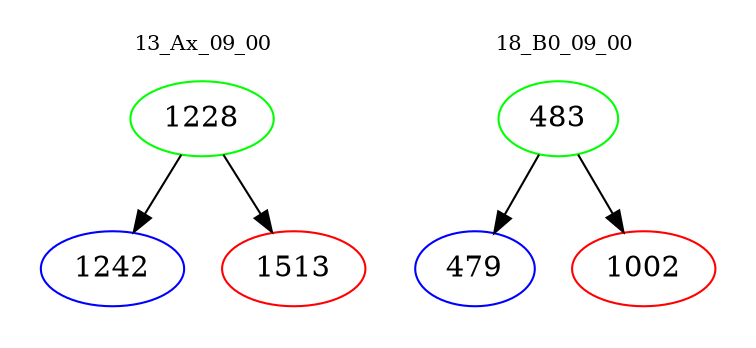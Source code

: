 digraph{
subgraph cluster_0 {
color = white
label = "13_Ax_09_00";
fontsize=10;
T0_1228 [label="1228", color="green"]
T0_1228 -> T0_1242 [color="black"]
T0_1242 [label="1242", color="blue"]
T0_1228 -> T0_1513 [color="black"]
T0_1513 [label="1513", color="red"]
}
subgraph cluster_1 {
color = white
label = "18_B0_09_00";
fontsize=10;
T1_483 [label="483", color="green"]
T1_483 -> T1_479 [color="black"]
T1_479 [label="479", color="blue"]
T1_483 -> T1_1002 [color="black"]
T1_1002 [label="1002", color="red"]
}
}
